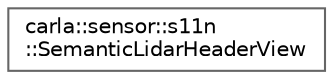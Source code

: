 digraph "类继承关系图"
{
 // INTERACTIVE_SVG=YES
 // LATEX_PDF_SIZE
  bgcolor="transparent";
  edge [fontname=Helvetica,fontsize=10,labelfontname=Helvetica,labelfontsize=10];
  node [fontname=Helvetica,fontsize=10,shape=box,height=0.2,width=0.4];
  rankdir="LR";
  Node0 [id="Node000000",label="carla::sensor::s11n\l::SemanticLidarHeaderView",height=0.2,width=0.4,color="grey40", fillcolor="white", style="filled",URL="$df/d52/classcarla_1_1sensor_1_1s11n_1_1SemanticLidarHeaderView.html",tooltip="A view over the header of a Lidar measurement."];
}
